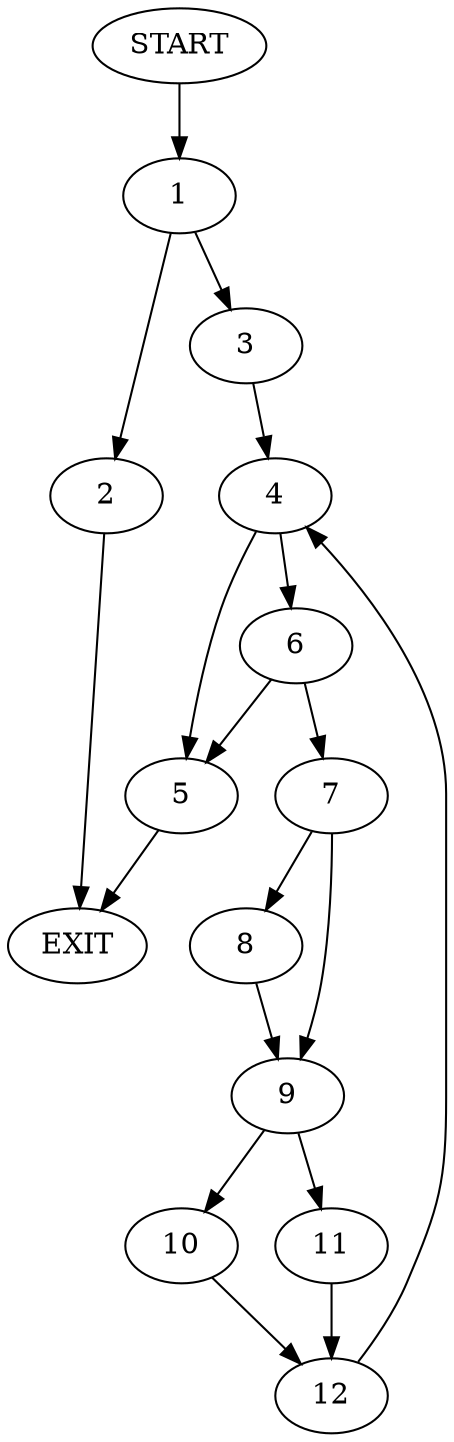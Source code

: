 digraph {
0 [label="START"]
13 [label="EXIT"]
0 -> 1
1 -> 2
1 -> 3
3 -> 4
2 -> 13
4 -> 5
4 -> 6
5 -> 13
6 -> 5
6 -> 7
7 -> 8
7 -> 9
9 -> 10
9 -> 11
8 -> 9
11 -> 12
10 -> 12
12 -> 4
}
